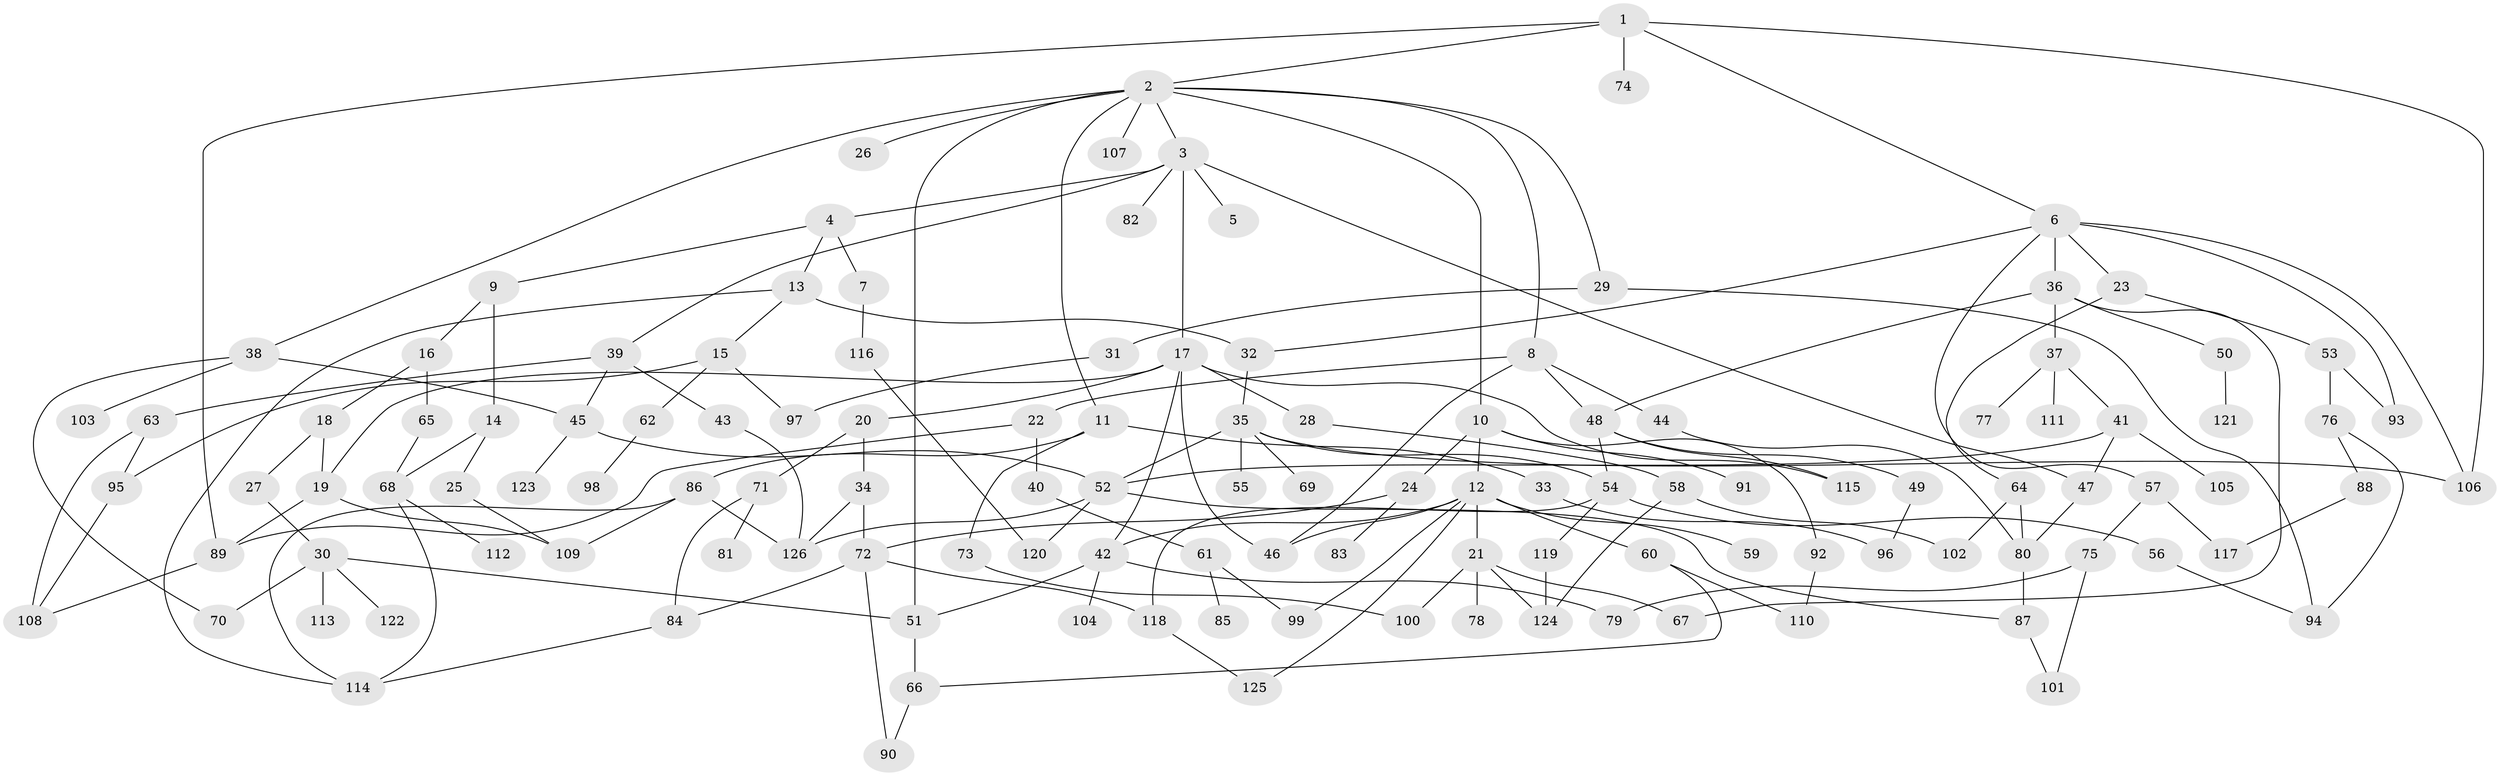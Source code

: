 // coarse degree distribution, {5: 0.10344827586206896, 13: 0.011494252873563218, 9: 0.034482758620689655, 1: 0.20689655172413793, 2: 0.20689655172413793, 4: 0.12643678160919541, 7: 0.034482758620689655, 6: 0.022988505747126436, 3: 0.25287356321839083}
// Generated by graph-tools (version 1.1) at 2025/51/02/27/25 19:51:41]
// undirected, 126 vertices, 181 edges
graph export_dot {
graph [start="1"]
  node [color=gray90,style=filled];
  1;
  2;
  3;
  4;
  5;
  6;
  7;
  8;
  9;
  10;
  11;
  12;
  13;
  14;
  15;
  16;
  17;
  18;
  19;
  20;
  21;
  22;
  23;
  24;
  25;
  26;
  27;
  28;
  29;
  30;
  31;
  32;
  33;
  34;
  35;
  36;
  37;
  38;
  39;
  40;
  41;
  42;
  43;
  44;
  45;
  46;
  47;
  48;
  49;
  50;
  51;
  52;
  53;
  54;
  55;
  56;
  57;
  58;
  59;
  60;
  61;
  62;
  63;
  64;
  65;
  66;
  67;
  68;
  69;
  70;
  71;
  72;
  73;
  74;
  75;
  76;
  77;
  78;
  79;
  80;
  81;
  82;
  83;
  84;
  85;
  86;
  87;
  88;
  89;
  90;
  91;
  92;
  93;
  94;
  95;
  96;
  97;
  98;
  99;
  100;
  101;
  102;
  103;
  104;
  105;
  106;
  107;
  108;
  109;
  110;
  111;
  112;
  113;
  114;
  115;
  116;
  117;
  118;
  119;
  120;
  121;
  122;
  123;
  124;
  125;
  126;
  1 -- 2;
  1 -- 6;
  1 -- 74;
  1 -- 89;
  1 -- 106;
  2 -- 3;
  2 -- 8;
  2 -- 10;
  2 -- 11;
  2 -- 26;
  2 -- 29;
  2 -- 38;
  2 -- 51;
  2 -- 107;
  3 -- 4;
  3 -- 5;
  3 -- 17;
  3 -- 39;
  3 -- 82;
  3 -- 47;
  4 -- 7;
  4 -- 9;
  4 -- 13;
  6 -- 23;
  6 -- 36;
  6 -- 57;
  6 -- 106;
  6 -- 93;
  6 -- 32;
  7 -- 116;
  8 -- 22;
  8 -- 44;
  8 -- 46;
  8 -- 48;
  9 -- 14;
  9 -- 16;
  10 -- 12;
  10 -- 24;
  10 -- 91;
  10 -- 92;
  11 -- 33;
  11 -- 73;
  11 -- 86;
  12 -- 21;
  12 -- 42;
  12 -- 59;
  12 -- 60;
  12 -- 99;
  12 -- 125;
  12 -- 46;
  13 -- 15;
  13 -- 32;
  13 -- 114;
  14 -- 25;
  14 -- 68;
  15 -- 62;
  15 -- 95;
  15 -- 97;
  16 -- 18;
  16 -- 65;
  17 -- 20;
  17 -- 28;
  17 -- 46;
  17 -- 19;
  17 -- 115;
  17 -- 42;
  18 -- 19;
  18 -- 27;
  19 -- 109;
  19 -- 89;
  20 -- 34;
  20 -- 71;
  21 -- 78;
  21 -- 100;
  21 -- 67;
  21 -- 124;
  22 -- 40;
  22 -- 89;
  23 -- 53;
  23 -- 64;
  24 -- 72;
  24 -- 83;
  25 -- 109;
  27 -- 30;
  28 -- 58;
  29 -- 31;
  29 -- 94;
  30 -- 113;
  30 -- 122;
  30 -- 70;
  30 -- 51;
  31 -- 97;
  32 -- 35;
  33 -- 96;
  34 -- 126;
  34 -- 72;
  35 -- 55;
  35 -- 69;
  35 -- 106;
  35 -- 52;
  35 -- 54;
  36 -- 37;
  36 -- 48;
  36 -- 50;
  36 -- 67;
  37 -- 41;
  37 -- 77;
  37 -- 111;
  38 -- 70;
  38 -- 103;
  38 -- 45;
  39 -- 43;
  39 -- 45;
  39 -- 63;
  40 -- 61;
  41 -- 47;
  41 -- 52;
  41 -- 105;
  42 -- 104;
  42 -- 51;
  42 -- 79;
  43 -- 126;
  44 -- 80;
  45 -- 123;
  45 -- 52;
  47 -- 80;
  48 -- 49;
  48 -- 54;
  48 -- 115;
  49 -- 96;
  50 -- 121;
  51 -- 66;
  52 -- 87;
  52 -- 126;
  52 -- 120;
  53 -- 76;
  53 -- 93;
  54 -- 56;
  54 -- 118;
  54 -- 119;
  56 -- 94;
  57 -- 75;
  57 -- 117;
  58 -- 102;
  58 -- 124;
  60 -- 110;
  60 -- 66;
  61 -- 85;
  61 -- 99;
  62 -- 98;
  63 -- 108;
  63 -- 95;
  64 -- 102;
  64 -- 80;
  65 -- 68;
  66 -- 90;
  68 -- 112;
  68 -- 114;
  71 -- 81;
  71 -- 84;
  72 -- 84;
  72 -- 90;
  72 -- 118;
  73 -- 100;
  75 -- 79;
  75 -- 101;
  76 -- 88;
  76 -- 94;
  80 -- 87;
  84 -- 114;
  86 -- 114;
  86 -- 126;
  86 -- 109;
  87 -- 101;
  88 -- 117;
  89 -- 108;
  92 -- 110;
  95 -- 108;
  116 -- 120;
  118 -- 125;
  119 -- 124;
}
